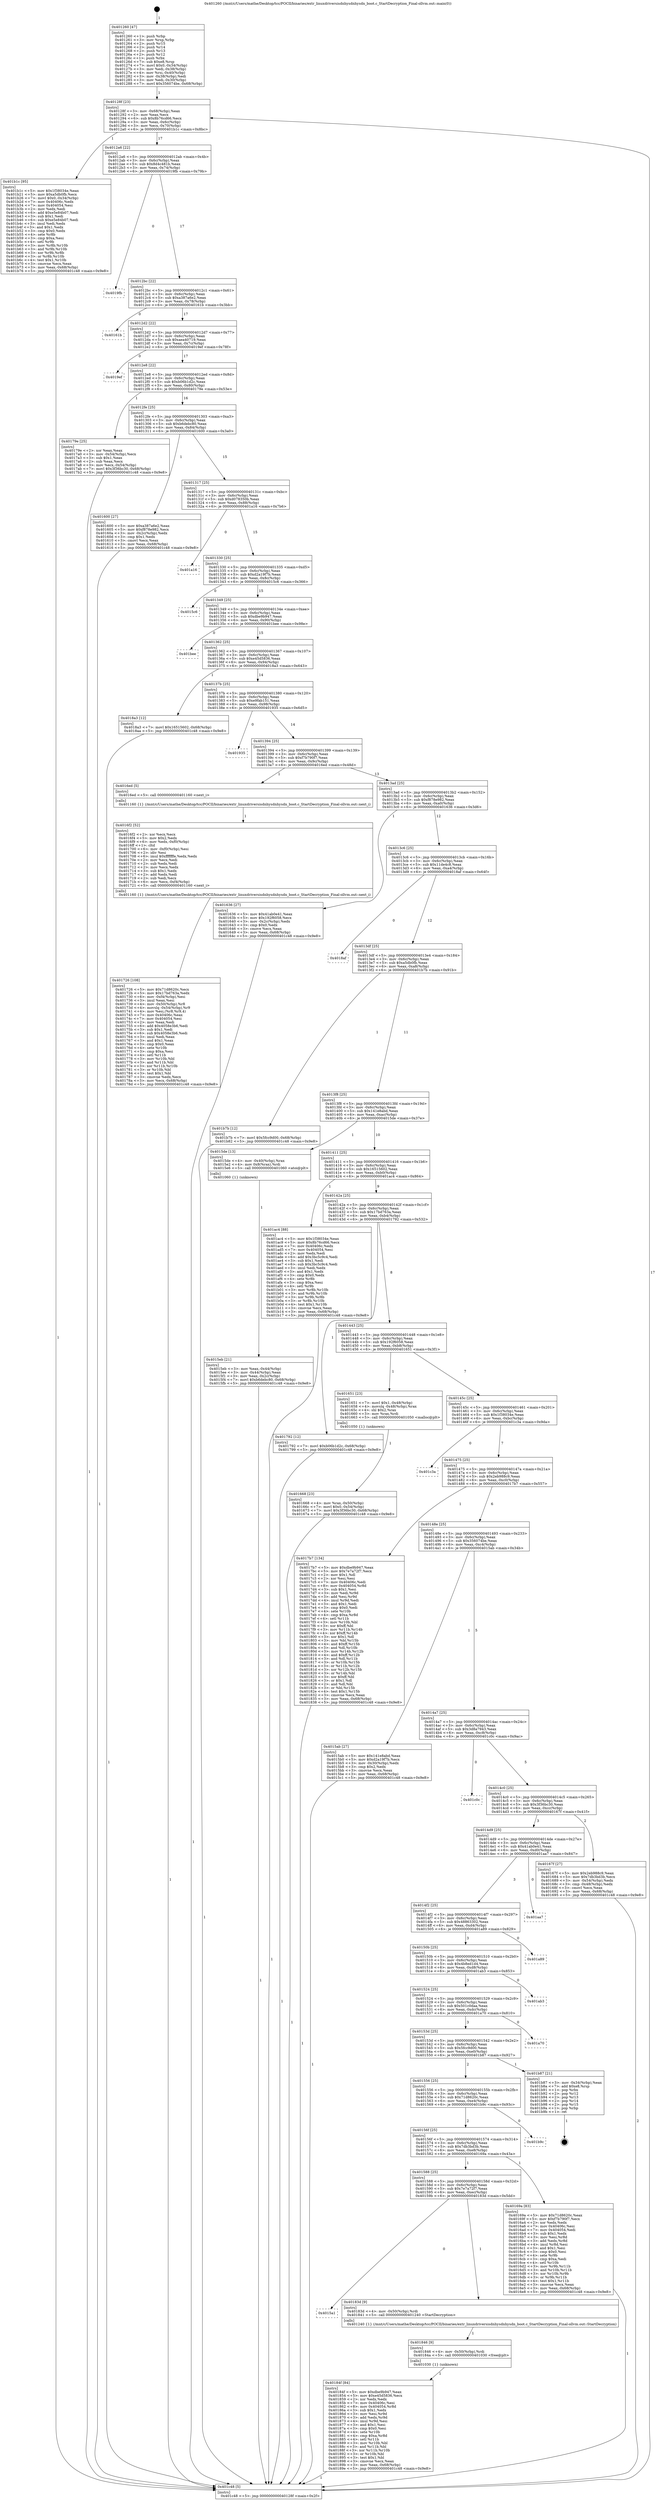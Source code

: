 digraph "0x401260" {
  label = "0x401260 (/mnt/c/Users/mathe/Desktop/tcc/POCII/binaries/extr_linuxdriversisdnhysdnhysdn_boot.c_StartDecryption_Final-ollvm.out::main(0))"
  labelloc = "t"
  node[shape=record]

  Entry [label="",width=0.3,height=0.3,shape=circle,fillcolor=black,style=filled]
  "0x40128f" [label="{
     0x40128f [23]\l
     | [instrs]\l
     &nbsp;&nbsp;0x40128f \<+3\>: mov -0x68(%rbp),%eax\l
     &nbsp;&nbsp;0x401292 \<+2\>: mov %eax,%ecx\l
     &nbsp;&nbsp;0x401294 \<+6\>: sub $0x8b76cd66,%ecx\l
     &nbsp;&nbsp;0x40129a \<+3\>: mov %eax,-0x6c(%rbp)\l
     &nbsp;&nbsp;0x40129d \<+3\>: mov %ecx,-0x70(%rbp)\l
     &nbsp;&nbsp;0x4012a0 \<+6\>: je 0000000000401b1c \<main+0x8bc\>\l
  }"]
  "0x401b1c" [label="{
     0x401b1c [95]\l
     | [instrs]\l
     &nbsp;&nbsp;0x401b1c \<+5\>: mov $0x1f38034e,%eax\l
     &nbsp;&nbsp;0x401b21 \<+5\>: mov $0xa5db0fb,%ecx\l
     &nbsp;&nbsp;0x401b26 \<+7\>: movl $0x0,-0x34(%rbp)\l
     &nbsp;&nbsp;0x401b2d \<+7\>: mov 0x40406c,%edx\l
     &nbsp;&nbsp;0x401b34 \<+7\>: mov 0x404054,%esi\l
     &nbsp;&nbsp;0x401b3b \<+2\>: mov %edx,%edi\l
     &nbsp;&nbsp;0x401b3d \<+6\>: add $0xe5e84b07,%edi\l
     &nbsp;&nbsp;0x401b43 \<+3\>: sub $0x1,%edi\l
     &nbsp;&nbsp;0x401b46 \<+6\>: sub $0xe5e84b07,%edi\l
     &nbsp;&nbsp;0x401b4c \<+3\>: imul %edi,%edx\l
     &nbsp;&nbsp;0x401b4f \<+3\>: and $0x1,%edx\l
     &nbsp;&nbsp;0x401b52 \<+3\>: cmp $0x0,%edx\l
     &nbsp;&nbsp;0x401b55 \<+4\>: sete %r8b\l
     &nbsp;&nbsp;0x401b59 \<+3\>: cmp $0xa,%esi\l
     &nbsp;&nbsp;0x401b5c \<+4\>: setl %r9b\l
     &nbsp;&nbsp;0x401b60 \<+3\>: mov %r8b,%r10b\l
     &nbsp;&nbsp;0x401b63 \<+3\>: and %r9b,%r10b\l
     &nbsp;&nbsp;0x401b66 \<+3\>: xor %r9b,%r8b\l
     &nbsp;&nbsp;0x401b69 \<+3\>: or %r8b,%r10b\l
     &nbsp;&nbsp;0x401b6c \<+4\>: test $0x1,%r10b\l
     &nbsp;&nbsp;0x401b70 \<+3\>: cmovne %ecx,%eax\l
     &nbsp;&nbsp;0x401b73 \<+3\>: mov %eax,-0x68(%rbp)\l
     &nbsp;&nbsp;0x401b76 \<+5\>: jmp 0000000000401c48 \<main+0x9e8\>\l
  }"]
  "0x4012a6" [label="{
     0x4012a6 [22]\l
     | [instrs]\l
     &nbsp;&nbsp;0x4012a6 \<+5\>: jmp 00000000004012ab \<main+0x4b\>\l
     &nbsp;&nbsp;0x4012ab \<+3\>: mov -0x6c(%rbp),%eax\l
     &nbsp;&nbsp;0x4012ae \<+5\>: sub $0x8d4c481b,%eax\l
     &nbsp;&nbsp;0x4012b3 \<+3\>: mov %eax,-0x74(%rbp)\l
     &nbsp;&nbsp;0x4012b6 \<+6\>: je 00000000004019fb \<main+0x79b\>\l
  }"]
  Exit [label="",width=0.3,height=0.3,shape=circle,fillcolor=black,style=filled,peripheries=2]
  "0x4019fb" [label="{
     0x4019fb\l
  }", style=dashed]
  "0x4012bc" [label="{
     0x4012bc [22]\l
     | [instrs]\l
     &nbsp;&nbsp;0x4012bc \<+5\>: jmp 00000000004012c1 \<main+0x61\>\l
     &nbsp;&nbsp;0x4012c1 \<+3\>: mov -0x6c(%rbp),%eax\l
     &nbsp;&nbsp;0x4012c4 \<+5\>: sub $0xa387a6e2,%eax\l
     &nbsp;&nbsp;0x4012c9 \<+3\>: mov %eax,-0x78(%rbp)\l
     &nbsp;&nbsp;0x4012cc \<+6\>: je 000000000040161b \<main+0x3bb\>\l
  }"]
  "0x40184f" [label="{
     0x40184f [84]\l
     | [instrs]\l
     &nbsp;&nbsp;0x40184f \<+5\>: mov $0xdbe9b947,%eax\l
     &nbsp;&nbsp;0x401854 \<+5\>: mov $0xe45d5836,%ecx\l
     &nbsp;&nbsp;0x401859 \<+2\>: xor %edx,%edx\l
     &nbsp;&nbsp;0x40185b \<+7\>: mov 0x40406c,%esi\l
     &nbsp;&nbsp;0x401862 \<+8\>: mov 0x404054,%r8d\l
     &nbsp;&nbsp;0x40186a \<+3\>: sub $0x1,%edx\l
     &nbsp;&nbsp;0x40186d \<+3\>: mov %esi,%r9d\l
     &nbsp;&nbsp;0x401870 \<+3\>: add %edx,%r9d\l
     &nbsp;&nbsp;0x401873 \<+4\>: imul %r9d,%esi\l
     &nbsp;&nbsp;0x401877 \<+3\>: and $0x1,%esi\l
     &nbsp;&nbsp;0x40187a \<+3\>: cmp $0x0,%esi\l
     &nbsp;&nbsp;0x40187d \<+4\>: sete %r10b\l
     &nbsp;&nbsp;0x401881 \<+4\>: cmp $0xa,%r8d\l
     &nbsp;&nbsp;0x401885 \<+4\>: setl %r11b\l
     &nbsp;&nbsp;0x401889 \<+3\>: mov %r10b,%bl\l
     &nbsp;&nbsp;0x40188c \<+3\>: and %r11b,%bl\l
     &nbsp;&nbsp;0x40188f \<+3\>: xor %r11b,%r10b\l
     &nbsp;&nbsp;0x401892 \<+3\>: or %r10b,%bl\l
     &nbsp;&nbsp;0x401895 \<+3\>: test $0x1,%bl\l
     &nbsp;&nbsp;0x401898 \<+3\>: cmovne %ecx,%eax\l
     &nbsp;&nbsp;0x40189b \<+3\>: mov %eax,-0x68(%rbp)\l
     &nbsp;&nbsp;0x40189e \<+5\>: jmp 0000000000401c48 \<main+0x9e8\>\l
  }"]
  "0x40161b" [label="{
     0x40161b\l
  }", style=dashed]
  "0x4012d2" [label="{
     0x4012d2 [22]\l
     | [instrs]\l
     &nbsp;&nbsp;0x4012d2 \<+5\>: jmp 00000000004012d7 \<main+0x77\>\l
     &nbsp;&nbsp;0x4012d7 \<+3\>: mov -0x6c(%rbp),%eax\l
     &nbsp;&nbsp;0x4012da \<+5\>: sub $0xaea40719,%eax\l
     &nbsp;&nbsp;0x4012df \<+3\>: mov %eax,-0x7c(%rbp)\l
     &nbsp;&nbsp;0x4012e2 \<+6\>: je 00000000004019ef \<main+0x78f\>\l
  }"]
  "0x401846" [label="{
     0x401846 [9]\l
     | [instrs]\l
     &nbsp;&nbsp;0x401846 \<+4\>: mov -0x50(%rbp),%rdi\l
     &nbsp;&nbsp;0x40184a \<+5\>: call 0000000000401030 \<free@plt\>\l
     | [calls]\l
     &nbsp;&nbsp;0x401030 \{1\} (unknown)\l
  }"]
  "0x4019ef" [label="{
     0x4019ef\l
  }", style=dashed]
  "0x4012e8" [label="{
     0x4012e8 [22]\l
     | [instrs]\l
     &nbsp;&nbsp;0x4012e8 \<+5\>: jmp 00000000004012ed \<main+0x8d\>\l
     &nbsp;&nbsp;0x4012ed \<+3\>: mov -0x6c(%rbp),%eax\l
     &nbsp;&nbsp;0x4012f0 \<+5\>: sub $0xb06b1d2c,%eax\l
     &nbsp;&nbsp;0x4012f5 \<+3\>: mov %eax,-0x80(%rbp)\l
     &nbsp;&nbsp;0x4012f8 \<+6\>: je 000000000040179e \<main+0x53e\>\l
  }"]
  "0x4015a1" [label="{
     0x4015a1\l
  }", style=dashed]
  "0x40179e" [label="{
     0x40179e [25]\l
     | [instrs]\l
     &nbsp;&nbsp;0x40179e \<+2\>: xor %eax,%eax\l
     &nbsp;&nbsp;0x4017a0 \<+3\>: mov -0x54(%rbp),%ecx\l
     &nbsp;&nbsp;0x4017a3 \<+3\>: sub $0x1,%eax\l
     &nbsp;&nbsp;0x4017a6 \<+2\>: sub %eax,%ecx\l
     &nbsp;&nbsp;0x4017a8 \<+3\>: mov %ecx,-0x54(%rbp)\l
     &nbsp;&nbsp;0x4017ab \<+7\>: movl $0x3f36bc30,-0x68(%rbp)\l
     &nbsp;&nbsp;0x4017b2 \<+5\>: jmp 0000000000401c48 \<main+0x9e8\>\l
  }"]
  "0x4012fe" [label="{
     0x4012fe [25]\l
     | [instrs]\l
     &nbsp;&nbsp;0x4012fe \<+5\>: jmp 0000000000401303 \<main+0xa3\>\l
     &nbsp;&nbsp;0x401303 \<+3\>: mov -0x6c(%rbp),%eax\l
     &nbsp;&nbsp;0x401306 \<+5\>: sub $0xb6debc80,%eax\l
     &nbsp;&nbsp;0x40130b \<+6\>: mov %eax,-0x84(%rbp)\l
     &nbsp;&nbsp;0x401311 \<+6\>: je 0000000000401600 \<main+0x3a0\>\l
  }"]
  "0x40183d" [label="{
     0x40183d [9]\l
     | [instrs]\l
     &nbsp;&nbsp;0x40183d \<+4\>: mov -0x50(%rbp),%rdi\l
     &nbsp;&nbsp;0x401841 \<+5\>: call 0000000000401240 \<StartDecryption\>\l
     | [calls]\l
     &nbsp;&nbsp;0x401240 \{1\} (/mnt/c/Users/mathe/Desktop/tcc/POCII/binaries/extr_linuxdriversisdnhysdnhysdn_boot.c_StartDecryption_Final-ollvm.out::StartDecryption)\l
  }"]
  "0x401600" [label="{
     0x401600 [27]\l
     | [instrs]\l
     &nbsp;&nbsp;0x401600 \<+5\>: mov $0xa387a6e2,%eax\l
     &nbsp;&nbsp;0x401605 \<+5\>: mov $0xf878e982,%ecx\l
     &nbsp;&nbsp;0x40160a \<+3\>: mov -0x2c(%rbp),%edx\l
     &nbsp;&nbsp;0x40160d \<+3\>: cmp $0x1,%edx\l
     &nbsp;&nbsp;0x401610 \<+3\>: cmovl %ecx,%eax\l
     &nbsp;&nbsp;0x401613 \<+3\>: mov %eax,-0x68(%rbp)\l
     &nbsp;&nbsp;0x401616 \<+5\>: jmp 0000000000401c48 \<main+0x9e8\>\l
  }"]
  "0x401317" [label="{
     0x401317 [25]\l
     | [instrs]\l
     &nbsp;&nbsp;0x401317 \<+5\>: jmp 000000000040131c \<main+0xbc\>\l
     &nbsp;&nbsp;0x40131c \<+3\>: mov -0x6c(%rbp),%eax\l
     &nbsp;&nbsp;0x40131f \<+5\>: sub $0xd078350b,%eax\l
     &nbsp;&nbsp;0x401324 \<+6\>: mov %eax,-0x88(%rbp)\l
     &nbsp;&nbsp;0x40132a \<+6\>: je 0000000000401a16 \<main+0x7b6\>\l
  }"]
  "0x401726" [label="{
     0x401726 [108]\l
     | [instrs]\l
     &nbsp;&nbsp;0x401726 \<+5\>: mov $0x71d8620c,%ecx\l
     &nbsp;&nbsp;0x40172b \<+5\>: mov $0x17bd763a,%edx\l
     &nbsp;&nbsp;0x401730 \<+6\>: mov -0xf4(%rbp),%esi\l
     &nbsp;&nbsp;0x401736 \<+3\>: imul %eax,%esi\l
     &nbsp;&nbsp;0x401739 \<+4\>: mov -0x50(%rbp),%r8\l
     &nbsp;&nbsp;0x40173d \<+4\>: movslq -0x54(%rbp),%r9\l
     &nbsp;&nbsp;0x401741 \<+4\>: mov %esi,(%r8,%r9,4)\l
     &nbsp;&nbsp;0x401745 \<+7\>: mov 0x40406c,%eax\l
     &nbsp;&nbsp;0x40174c \<+7\>: mov 0x404054,%esi\l
     &nbsp;&nbsp;0x401753 \<+2\>: mov %eax,%edi\l
     &nbsp;&nbsp;0x401755 \<+6\>: add $0x4058e3b6,%edi\l
     &nbsp;&nbsp;0x40175b \<+3\>: sub $0x1,%edi\l
     &nbsp;&nbsp;0x40175e \<+6\>: sub $0x4058e3b6,%edi\l
     &nbsp;&nbsp;0x401764 \<+3\>: imul %edi,%eax\l
     &nbsp;&nbsp;0x401767 \<+3\>: and $0x1,%eax\l
     &nbsp;&nbsp;0x40176a \<+3\>: cmp $0x0,%eax\l
     &nbsp;&nbsp;0x40176d \<+4\>: sete %r10b\l
     &nbsp;&nbsp;0x401771 \<+3\>: cmp $0xa,%esi\l
     &nbsp;&nbsp;0x401774 \<+4\>: setl %r11b\l
     &nbsp;&nbsp;0x401778 \<+3\>: mov %r10b,%bl\l
     &nbsp;&nbsp;0x40177b \<+3\>: and %r11b,%bl\l
     &nbsp;&nbsp;0x40177e \<+3\>: xor %r11b,%r10b\l
     &nbsp;&nbsp;0x401781 \<+3\>: or %r10b,%bl\l
     &nbsp;&nbsp;0x401784 \<+3\>: test $0x1,%bl\l
     &nbsp;&nbsp;0x401787 \<+3\>: cmovne %edx,%ecx\l
     &nbsp;&nbsp;0x40178a \<+3\>: mov %ecx,-0x68(%rbp)\l
     &nbsp;&nbsp;0x40178d \<+5\>: jmp 0000000000401c48 \<main+0x9e8\>\l
  }"]
  "0x401a16" [label="{
     0x401a16\l
  }", style=dashed]
  "0x401330" [label="{
     0x401330 [25]\l
     | [instrs]\l
     &nbsp;&nbsp;0x401330 \<+5\>: jmp 0000000000401335 \<main+0xd5\>\l
     &nbsp;&nbsp;0x401335 \<+3\>: mov -0x6c(%rbp),%eax\l
     &nbsp;&nbsp;0x401338 \<+5\>: sub $0xd2a19f7b,%eax\l
     &nbsp;&nbsp;0x40133d \<+6\>: mov %eax,-0x8c(%rbp)\l
     &nbsp;&nbsp;0x401343 \<+6\>: je 00000000004015c6 \<main+0x366\>\l
  }"]
  "0x4016f2" [label="{
     0x4016f2 [52]\l
     | [instrs]\l
     &nbsp;&nbsp;0x4016f2 \<+2\>: xor %ecx,%ecx\l
     &nbsp;&nbsp;0x4016f4 \<+5\>: mov $0x2,%edx\l
     &nbsp;&nbsp;0x4016f9 \<+6\>: mov %edx,-0xf0(%rbp)\l
     &nbsp;&nbsp;0x4016ff \<+1\>: cltd\l
     &nbsp;&nbsp;0x401700 \<+6\>: mov -0xf0(%rbp),%esi\l
     &nbsp;&nbsp;0x401706 \<+2\>: idiv %esi\l
     &nbsp;&nbsp;0x401708 \<+6\>: imul $0xfffffffe,%edx,%edx\l
     &nbsp;&nbsp;0x40170e \<+2\>: mov %ecx,%edi\l
     &nbsp;&nbsp;0x401710 \<+2\>: sub %edx,%edi\l
     &nbsp;&nbsp;0x401712 \<+2\>: mov %ecx,%edx\l
     &nbsp;&nbsp;0x401714 \<+3\>: sub $0x1,%edx\l
     &nbsp;&nbsp;0x401717 \<+2\>: add %edx,%edi\l
     &nbsp;&nbsp;0x401719 \<+2\>: sub %edi,%ecx\l
     &nbsp;&nbsp;0x40171b \<+6\>: mov %ecx,-0xf4(%rbp)\l
     &nbsp;&nbsp;0x401721 \<+5\>: call 0000000000401160 \<next_i\>\l
     | [calls]\l
     &nbsp;&nbsp;0x401160 \{1\} (/mnt/c/Users/mathe/Desktop/tcc/POCII/binaries/extr_linuxdriversisdnhysdnhysdn_boot.c_StartDecryption_Final-ollvm.out::next_i)\l
  }"]
  "0x4015c6" [label="{
     0x4015c6\l
  }", style=dashed]
  "0x401349" [label="{
     0x401349 [25]\l
     | [instrs]\l
     &nbsp;&nbsp;0x401349 \<+5\>: jmp 000000000040134e \<main+0xee\>\l
     &nbsp;&nbsp;0x40134e \<+3\>: mov -0x6c(%rbp),%eax\l
     &nbsp;&nbsp;0x401351 \<+5\>: sub $0xdbe9b947,%eax\l
     &nbsp;&nbsp;0x401356 \<+6\>: mov %eax,-0x90(%rbp)\l
     &nbsp;&nbsp;0x40135c \<+6\>: je 0000000000401bee \<main+0x98e\>\l
  }"]
  "0x401588" [label="{
     0x401588 [25]\l
     | [instrs]\l
     &nbsp;&nbsp;0x401588 \<+5\>: jmp 000000000040158d \<main+0x32d\>\l
     &nbsp;&nbsp;0x40158d \<+3\>: mov -0x6c(%rbp),%eax\l
     &nbsp;&nbsp;0x401590 \<+5\>: sub $0x7e7a72f7,%eax\l
     &nbsp;&nbsp;0x401595 \<+6\>: mov %eax,-0xec(%rbp)\l
     &nbsp;&nbsp;0x40159b \<+6\>: je 000000000040183d \<main+0x5dd\>\l
  }"]
  "0x401bee" [label="{
     0x401bee\l
  }", style=dashed]
  "0x401362" [label="{
     0x401362 [25]\l
     | [instrs]\l
     &nbsp;&nbsp;0x401362 \<+5\>: jmp 0000000000401367 \<main+0x107\>\l
     &nbsp;&nbsp;0x401367 \<+3\>: mov -0x6c(%rbp),%eax\l
     &nbsp;&nbsp;0x40136a \<+5\>: sub $0xe45d5836,%eax\l
     &nbsp;&nbsp;0x40136f \<+6\>: mov %eax,-0x94(%rbp)\l
     &nbsp;&nbsp;0x401375 \<+6\>: je 00000000004018a3 \<main+0x643\>\l
  }"]
  "0x40169a" [label="{
     0x40169a [83]\l
     | [instrs]\l
     &nbsp;&nbsp;0x40169a \<+5\>: mov $0x71d8620c,%eax\l
     &nbsp;&nbsp;0x40169f \<+5\>: mov $0xf7b790f7,%ecx\l
     &nbsp;&nbsp;0x4016a4 \<+2\>: xor %edx,%edx\l
     &nbsp;&nbsp;0x4016a6 \<+7\>: mov 0x40406c,%esi\l
     &nbsp;&nbsp;0x4016ad \<+7\>: mov 0x404054,%edi\l
     &nbsp;&nbsp;0x4016b4 \<+3\>: sub $0x1,%edx\l
     &nbsp;&nbsp;0x4016b7 \<+3\>: mov %esi,%r8d\l
     &nbsp;&nbsp;0x4016ba \<+3\>: add %edx,%r8d\l
     &nbsp;&nbsp;0x4016bd \<+4\>: imul %r8d,%esi\l
     &nbsp;&nbsp;0x4016c1 \<+3\>: and $0x1,%esi\l
     &nbsp;&nbsp;0x4016c4 \<+3\>: cmp $0x0,%esi\l
     &nbsp;&nbsp;0x4016c7 \<+4\>: sete %r9b\l
     &nbsp;&nbsp;0x4016cb \<+3\>: cmp $0xa,%edi\l
     &nbsp;&nbsp;0x4016ce \<+4\>: setl %r10b\l
     &nbsp;&nbsp;0x4016d2 \<+3\>: mov %r9b,%r11b\l
     &nbsp;&nbsp;0x4016d5 \<+3\>: and %r10b,%r11b\l
     &nbsp;&nbsp;0x4016d8 \<+3\>: xor %r10b,%r9b\l
     &nbsp;&nbsp;0x4016db \<+3\>: or %r9b,%r11b\l
     &nbsp;&nbsp;0x4016de \<+4\>: test $0x1,%r11b\l
     &nbsp;&nbsp;0x4016e2 \<+3\>: cmovne %ecx,%eax\l
     &nbsp;&nbsp;0x4016e5 \<+3\>: mov %eax,-0x68(%rbp)\l
     &nbsp;&nbsp;0x4016e8 \<+5\>: jmp 0000000000401c48 \<main+0x9e8\>\l
  }"]
  "0x4018a3" [label="{
     0x4018a3 [12]\l
     | [instrs]\l
     &nbsp;&nbsp;0x4018a3 \<+7\>: movl $0x16515602,-0x68(%rbp)\l
     &nbsp;&nbsp;0x4018aa \<+5\>: jmp 0000000000401c48 \<main+0x9e8\>\l
  }"]
  "0x40137b" [label="{
     0x40137b [25]\l
     | [instrs]\l
     &nbsp;&nbsp;0x40137b \<+5\>: jmp 0000000000401380 \<main+0x120\>\l
     &nbsp;&nbsp;0x401380 \<+3\>: mov -0x6c(%rbp),%eax\l
     &nbsp;&nbsp;0x401383 \<+5\>: sub $0xe9fab151,%eax\l
     &nbsp;&nbsp;0x401388 \<+6\>: mov %eax,-0x98(%rbp)\l
     &nbsp;&nbsp;0x40138e \<+6\>: je 0000000000401935 \<main+0x6d5\>\l
  }"]
  "0x40156f" [label="{
     0x40156f [25]\l
     | [instrs]\l
     &nbsp;&nbsp;0x40156f \<+5\>: jmp 0000000000401574 \<main+0x314\>\l
     &nbsp;&nbsp;0x401574 \<+3\>: mov -0x6c(%rbp),%eax\l
     &nbsp;&nbsp;0x401577 \<+5\>: sub $0x7db3bd3b,%eax\l
     &nbsp;&nbsp;0x40157c \<+6\>: mov %eax,-0xe8(%rbp)\l
     &nbsp;&nbsp;0x401582 \<+6\>: je 000000000040169a \<main+0x43a\>\l
  }"]
  "0x401935" [label="{
     0x401935\l
  }", style=dashed]
  "0x401394" [label="{
     0x401394 [25]\l
     | [instrs]\l
     &nbsp;&nbsp;0x401394 \<+5\>: jmp 0000000000401399 \<main+0x139\>\l
     &nbsp;&nbsp;0x401399 \<+3\>: mov -0x6c(%rbp),%eax\l
     &nbsp;&nbsp;0x40139c \<+5\>: sub $0xf7b790f7,%eax\l
     &nbsp;&nbsp;0x4013a1 \<+6\>: mov %eax,-0x9c(%rbp)\l
     &nbsp;&nbsp;0x4013a7 \<+6\>: je 00000000004016ed \<main+0x48d\>\l
  }"]
  "0x401b9c" [label="{
     0x401b9c\l
  }", style=dashed]
  "0x4016ed" [label="{
     0x4016ed [5]\l
     | [instrs]\l
     &nbsp;&nbsp;0x4016ed \<+5\>: call 0000000000401160 \<next_i\>\l
     | [calls]\l
     &nbsp;&nbsp;0x401160 \{1\} (/mnt/c/Users/mathe/Desktop/tcc/POCII/binaries/extr_linuxdriversisdnhysdnhysdn_boot.c_StartDecryption_Final-ollvm.out::next_i)\l
  }"]
  "0x4013ad" [label="{
     0x4013ad [25]\l
     | [instrs]\l
     &nbsp;&nbsp;0x4013ad \<+5\>: jmp 00000000004013b2 \<main+0x152\>\l
     &nbsp;&nbsp;0x4013b2 \<+3\>: mov -0x6c(%rbp),%eax\l
     &nbsp;&nbsp;0x4013b5 \<+5\>: sub $0xf878e982,%eax\l
     &nbsp;&nbsp;0x4013ba \<+6\>: mov %eax,-0xa0(%rbp)\l
     &nbsp;&nbsp;0x4013c0 \<+6\>: je 0000000000401636 \<main+0x3d6\>\l
  }"]
  "0x401556" [label="{
     0x401556 [25]\l
     | [instrs]\l
     &nbsp;&nbsp;0x401556 \<+5\>: jmp 000000000040155b \<main+0x2fb\>\l
     &nbsp;&nbsp;0x40155b \<+3\>: mov -0x6c(%rbp),%eax\l
     &nbsp;&nbsp;0x40155e \<+5\>: sub $0x71d8620c,%eax\l
     &nbsp;&nbsp;0x401563 \<+6\>: mov %eax,-0xe4(%rbp)\l
     &nbsp;&nbsp;0x401569 \<+6\>: je 0000000000401b9c \<main+0x93c\>\l
  }"]
  "0x401636" [label="{
     0x401636 [27]\l
     | [instrs]\l
     &nbsp;&nbsp;0x401636 \<+5\>: mov $0x41ab0e41,%eax\l
     &nbsp;&nbsp;0x40163b \<+5\>: mov $0x192f6058,%ecx\l
     &nbsp;&nbsp;0x401640 \<+3\>: mov -0x2c(%rbp),%edx\l
     &nbsp;&nbsp;0x401643 \<+3\>: cmp $0x0,%edx\l
     &nbsp;&nbsp;0x401646 \<+3\>: cmove %ecx,%eax\l
     &nbsp;&nbsp;0x401649 \<+3\>: mov %eax,-0x68(%rbp)\l
     &nbsp;&nbsp;0x40164c \<+5\>: jmp 0000000000401c48 \<main+0x9e8\>\l
  }"]
  "0x4013c6" [label="{
     0x4013c6 [25]\l
     | [instrs]\l
     &nbsp;&nbsp;0x4013c6 \<+5\>: jmp 00000000004013cb \<main+0x16b\>\l
     &nbsp;&nbsp;0x4013cb \<+3\>: mov -0x6c(%rbp),%eax\l
     &nbsp;&nbsp;0x4013ce \<+5\>: sub $0x11de4c8,%eax\l
     &nbsp;&nbsp;0x4013d3 \<+6\>: mov %eax,-0xa4(%rbp)\l
     &nbsp;&nbsp;0x4013d9 \<+6\>: je 00000000004018af \<main+0x64f\>\l
  }"]
  "0x401b87" [label="{
     0x401b87 [21]\l
     | [instrs]\l
     &nbsp;&nbsp;0x401b87 \<+3\>: mov -0x34(%rbp),%eax\l
     &nbsp;&nbsp;0x401b8a \<+7\>: add $0xe8,%rsp\l
     &nbsp;&nbsp;0x401b91 \<+1\>: pop %rbx\l
     &nbsp;&nbsp;0x401b92 \<+2\>: pop %r12\l
     &nbsp;&nbsp;0x401b94 \<+2\>: pop %r13\l
     &nbsp;&nbsp;0x401b96 \<+2\>: pop %r14\l
     &nbsp;&nbsp;0x401b98 \<+2\>: pop %r15\l
     &nbsp;&nbsp;0x401b9a \<+1\>: pop %rbp\l
     &nbsp;&nbsp;0x401b9b \<+1\>: ret\l
  }"]
  "0x4018af" [label="{
     0x4018af\l
  }", style=dashed]
  "0x4013df" [label="{
     0x4013df [25]\l
     | [instrs]\l
     &nbsp;&nbsp;0x4013df \<+5\>: jmp 00000000004013e4 \<main+0x184\>\l
     &nbsp;&nbsp;0x4013e4 \<+3\>: mov -0x6c(%rbp),%eax\l
     &nbsp;&nbsp;0x4013e7 \<+5\>: sub $0xa5db0fb,%eax\l
     &nbsp;&nbsp;0x4013ec \<+6\>: mov %eax,-0xa8(%rbp)\l
     &nbsp;&nbsp;0x4013f2 \<+6\>: je 0000000000401b7b \<main+0x91b\>\l
  }"]
  "0x40153d" [label="{
     0x40153d [25]\l
     | [instrs]\l
     &nbsp;&nbsp;0x40153d \<+5\>: jmp 0000000000401542 \<main+0x2e2\>\l
     &nbsp;&nbsp;0x401542 \<+3\>: mov -0x6c(%rbp),%eax\l
     &nbsp;&nbsp;0x401545 \<+5\>: sub $0x5fcc9d00,%eax\l
     &nbsp;&nbsp;0x40154a \<+6\>: mov %eax,-0xe0(%rbp)\l
     &nbsp;&nbsp;0x401550 \<+6\>: je 0000000000401b87 \<main+0x927\>\l
  }"]
  "0x401b7b" [label="{
     0x401b7b [12]\l
     | [instrs]\l
     &nbsp;&nbsp;0x401b7b \<+7\>: movl $0x5fcc9d00,-0x68(%rbp)\l
     &nbsp;&nbsp;0x401b82 \<+5\>: jmp 0000000000401c48 \<main+0x9e8\>\l
  }"]
  "0x4013f8" [label="{
     0x4013f8 [25]\l
     | [instrs]\l
     &nbsp;&nbsp;0x4013f8 \<+5\>: jmp 00000000004013fd \<main+0x19d\>\l
     &nbsp;&nbsp;0x4013fd \<+3\>: mov -0x6c(%rbp),%eax\l
     &nbsp;&nbsp;0x401400 \<+5\>: sub $0x141e8abd,%eax\l
     &nbsp;&nbsp;0x401405 \<+6\>: mov %eax,-0xac(%rbp)\l
     &nbsp;&nbsp;0x40140b \<+6\>: je 00000000004015de \<main+0x37e\>\l
  }"]
  "0x401a70" [label="{
     0x401a70\l
  }", style=dashed]
  "0x4015de" [label="{
     0x4015de [13]\l
     | [instrs]\l
     &nbsp;&nbsp;0x4015de \<+4\>: mov -0x40(%rbp),%rax\l
     &nbsp;&nbsp;0x4015e2 \<+4\>: mov 0x8(%rax),%rdi\l
     &nbsp;&nbsp;0x4015e6 \<+5\>: call 0000000000401060 \<atoi@plt\>\l
     | [calls]\l
     &nbsp;&nbsp;0x401060 \{1\} (unknown)\l
  }"]
  "0x401411" [label="{
     0x401411 [25]\l
     | [instrs]\l
     &nbsp;&nbsp;0x401411 \<+5\>: jmp 0000000000401416 \<main+0x1b6\>\l
     &nbsp;&nbsp;0x401416 \<+3\>: mov -0x6c(%rbp),%eax\l
     &nbsp;&nbsp;0x401419 \<+5\>: sub $0x16515602,%eax\l
     &nbsp;&nbsp;0x40141e \<+6\>: mov %eax,-0xb0(%rbp)\l
     &nbsp;&nbsp;0x401424 \<+6\>: je 0000000000401ac4 \<main+0x864\>\l
  }"]
  "0x401524" [label="{
     0x401524 [25]\l
     | [instrs]\l
     &nbsp;&nbsp;0x401524 \<+5\>: jmp 0000000000401529 \<main+0x2c9\>\l
     &nbsp;&nbsp;0x401529 \<+3\>: mov -0x6c(%rbp),%eax\l
     &nbsp;&nbsp;0x40152c \<+5\>: sub $0x501c0daa,%eax\l
     &nbsp;&nbsp;0x401531 \<+6\>: mov %eax,-0xdc(%rbp)\l
     &nbsp;&nbsp;0x401537 \<+6\>: je 0000000000401a70 \<main+0x810\>\l
  }"]
  "0x401ac4" [label="{
     0x401ac4 [88]\l
     | [instrs]\l
     &nbsp;&nbsp;0x401ac4 \<+5\>: mov $0x1f38034e,%eax\l
     &nbsp;&nbsp;0x401ac9 \<+5\>: mov $0x8b76cd66,%ecx\l
     &nbsp;&nbsp;0x401ace \<+7\>: mov 0x40406c,%edx\l
     &nbsp;&nbsp;0x401ad5 \<+7\>: mov 0x404054,%esi\l
     &nbsp;&nbsp;0x401adc \<+2\>: mov %edx,%edi\l
     &nbsp;&nbsp;0x401ade \<+6\>: add $0x3bc5c9c4,%edi\l
     &nbsp;&nbsp;0x401ae4 \<+3\>: sub $0x1,%edi\l
     &nbsp;&nbsp;0x401ae7 \<+6\>: sub $0x3bc5c9c4,%edi\l
     &nbsp;&nbsp;0x401aed \<+3\>: imul %edi,%edx\l
     &nbsp;&nbsp;0x401af0 \<+3\>: and $0x1,%edx\l
     &nbsp;&nbsp;0x401af3 \<+3\>: cmp $0x0,%edx\l
     &nbsp;&nbsp;0x401af6 \<+4\>: sete %r8b\l
     &nbsp;&nbsp;0x401afa \<+3\>: cmp $0xa,%esi\l
     &nbsp;&nbsp;0x401afd \<+4\>: setl %r9b\l
     &nbsp;&nbsp;0x401b01 \<+3\>: mov %r8b,%r10b\l
     &nbsp;&nbsp;0x401b04 \<+3\>: and %r9b,%r10b\l
     &nbsp;&nbsp;0x401b07 \<+3\>: xor %r9b,%r8b\l
     &nbsp;&nbsp;0x401b0a \<+3\>: or %r8b,%r10b\l
     &nbsp;&nbsp;0x401b0d \<+4\>: test $0x1,%r10b\l
     &nbsp;&nbsp;0x401b11 \<+3\>: cmovne %ecx,%eax\l
     &nbsp;&nbsp;0x401b14 \<+3\>: mov %eax,-0x68(%rbp)\l
     &nbsp;&nbsp;0x401b17 \<+5\>: jmp 0000000000401c48 \<main+0x9e8\>\l
  }"]
  "0x40142a" [label="{
     0x40142a [25]\l
     | [instrs]\l
     &nbsp;&nbsp;0x40142a \<+5\>: jmp 000000000040142f \<main+0x1cf\>\l
     &nbsp;&nbsp;0x40142f \<+3\>: mov -0x6c(%rbp),%eax\l
     &nbsp;&nbsp;0x401432 \<+5\>: sub $0x17bd763a,%eax\l
     &nbsp;&nbsp;0x401437 \<+6\>: mov %eax,-0xb4(%rbp)\l
     &nbsp;&nbsp;0x40143d \<+6\>: je 0000000000401792 \<main+0x532\>\l
  }"]
  "0x401ab3" [label="{
     0x401ab3\l
  }", style=dashed]
  "0x401792" [label="{
     0x401792 [12]\l
     | [instrs]\l
     &nbsp;&nbsp;0x401792 \<+7\>: movl $0xb06b1d2c,-0x68(%rbp)\l
     &nbsp;&nbsp;0x401799 \<+5\>: jmp 0000000000401c48 \<main+0x9e8\>\l
  }"]
  "0x401443" [label="{
     0x401443 [25]\l
     | [instrs]\l
     &nbsp;&nbsp;0x401443 \<+5\>: jmp 0000000000401448 \<main+0x1e8\>\l
     &nbsp;&nbsp;0x401448 \<+3\>: mov -0x6c(%rbp),%eax\l
     &nbsp;&nbsp;0x40144b \<+5\>: sub $0x192f6058,%eax\l
     &nbsp;&nbsp;0x401450 \<+6\>: mov %eax,-0xb8(%rbp)\l
     &nbsp;&nbsp;0x401456 \<+6\>: je 0000000000401651 \<main+0x3f1\>\l
  }"]
  "0x40150b" [label="{
     0x40150b [25]\l
     | [instrs]\l
     &nbsp;&nbsp;0x40150b \<+5\>: jmp 0000000000401510 \<main+0x2b0\>\l
     &nbsp;&nbsp;0x401510 \<+3\>: mov -0x6c(%rbp),%eax\l
     &nbsp;&nbsp;0x401513 \<+5\>: sub $0x4b8ed1d4,%eax\l
     &nbsp;&nbsp;0x401518 \<+6\>: mov %eax,-0xd8(%rbp)\l
     &nbsp;&nbsp;0x40151e \<+6\>: je 0000000000401ab3 \<main+0x853\>\l
  }"]
  "0x401651" [label="{
     0x401651 [23]\l
     | [instrs]\l
     &nbsp;&nbsp;0x401651 \<+7\>: movl $0x1,-0x48(%rbp)\l
     &nbsp;&nbsp;0x401658 \<+4\>: movslq -0x48(%rbp),%rax\l
     &nbsp;&nbsp;0x40165c \<+4\>: shl $0x2,%rax\l
     &nbsp;&nbsp;0x401660 \<+3\>: mov %rax,%rdi\l
     &nbsp;&nbsp;0x401663 \<+5\>: call 0000000000401050 \<malloc@plt\>\l
     | [calls]\l
     &nbsp;&nbsp;0x401050 \{1\} (unknown)\l
  }"]
  "0x40145c" [label="{
     0x40145c [25]\l
     | [instrs]\l
     &nbsp;&nbsp;0x40145c \<+5\>: jmp 0000000000401461 \<main+0x201\>\l
     &nbsp;&nbsp;0x401461 \<+3\>: mov -0x6c(%rbp),%eax\l
     &nbsp;&nbsp;0x401464 \<+5\>: sub $0x1f38034e,%eax\l
     &nbsp;&nbsp;0x401469 \<+6\>: mov %eax,-0xbc(%rbp)\l
     &nbsp;&nbsp;0x40146f \<+6\>: je 0000000000401c3a \<main+0x9da\>\l
  }"]
  "0x401a89" [label="{
     0x401a89\l
  }", style=dashed]
  "0x401c3a" [label="{
     0x401c3a\l
  }", style=dashed]
  "0x401475" [label="{
     0x401475 [25]\l
     | [instrs]\l
     &nbsp;&nbsp;0x401475 \<+5\>: jmp 000000000040147a \<main+0x21a\>\l
     &nbsp;&nbsp;0x40147a \<+3\>: mov -0x6c(%rbp),%eax\l
     &nbsp;&nbsp;0x40147d \<+5\>: sub $0x2eb988c9,%eax\l
     &nbsp;&nbsp;0x401482 \<+6\>: mov %eax,-0xc0(%rbp)\l
     &nbsp;&nbsp;0x401488 \<+6\>: je 00000000004017b7 \<main+0x557\>\l
  }"]
  "0x4014f2" [label="{
     0x4014f2 [25]\l
     | [instrs]\l
     &nbsp;&nbsp;0x4014f2 \<+5\>: jmp 00000000004014f7 \<main+0x297\>\l
     &nbsp;&nbsp;0x4014f7 \<+3\>: mov -0x6c(%rbp),%eax\l
     &nbsp;&nbsp;0x4014fa \<+5\>: sub $0x48863302,%eax\l
     &nbsp;&nbsp;0x4014ff \<+6\>: mov %eax,-0xd4(%rbp)\l
     &nbsp;&nbsp;0x401505 \<+6\>: je 0000000000401a89 \<main+0x829\>\l
  }"]
  "0x4017b7" [label="{
     0x4017b7 [134]\l
     | [instrs]\l
     &nbsp;&nbsp;0x4017b7 \<+5\>: mov $0xdbe9b947,%eax\l
     &nbsp;&nbsp;0x4017bc \<+5\>: mov $0x7e7a72f7,%ecx\l
     &nbsp;&nbsp;0x4017c1 \<+2\>: mov $0x1,%dl\l
     &nbsp;&nbsp;0x4017c3 \<+2\>: xor %esi,%esi\l
     &nbsp;&nbsp;0x4017c5 \<+7\>: mov 0x40406c,%edi\l
     &nbsp;&nbsp;0x4017cc \<+8\>: mov 0x404054,%r8d\l
     &nbsp;&nbsp;0x4017d4 \<+3\>: sub $0x1,%esi\l
     &nbsp;&nbsp;0x4017d7 \<+3\>: mov %edi,%r9d\l
     &nbsp;&nbsp;0x4017da \<+3\>: add %esi,%r9d\l
     &nbsp;&nbsp;0x4017dd \<+4\>: imul %r9d,%edi\l
     &nbsp;&nbsp;0x4017e1 \<+3\>: and $0x1,%edi\l
     &nbsp;&nbsp;0x4017e4 \<+3\>: cmp $0x0,%edi\l
     &nbsp;&nbsp;0x4017e7 \<+4\>: sete %r10b\l
     &nbsp;&nbsp;0x4017eb \<+4\>: cmp $0xa,%r8d\l
     &nbsp;&nbsp;0x4017ef \<+4\>: setl %r11b\l
     &nbsp;&nbsp;0x4017f3 \<+3\>: mov %r10b,%bl\l
     &nbsp;&nbsp;0x4017f6 \<+3\>: xor $0xff,%bl\l
     &nbsp;&nbsp;0x4017f9 \<+3\>: mov %r11b,%r14b\l
     &nbsp;&nbsp;0x4017fc \<+4\>: xor $0xff,%r14b\l
     &nbsp;&nbsp;0x401800 \<+3\>: xor $0x1,%dl\l
     &nbsp;&nbsp;0x401803 \<+3\>: mov %bl,%r15b\l
     &nbsp;&nbsp;0x401806 \<+4\>: and $0xff,%r15b\l
     &nbsp;&nbsp;0x40180a \<+3\>: and %dl,%r10b\l
     &nbsp;&nbsp;0x40180d \<+3\>: mov %r14b,%r12b\l
     &nbsp;&nbsp;0x401810 \<+4\>: and $0xff,%r12b\l
     &nbsp;&nbsp;0x401814 \<+3\>: and %dl,%r11b\l
     &nbsp;&nbsp;0x401817 \<+3\>: or %r10b,%r15b\l
     &nbsp;&nbsp;0x40181a \<+3\>: or %r11b,%r12b\l
     &nbsp;&nbsp;0x40181d \<+3\>: xor %r12b,%r15b\l
     &nbsp;&nbsp;0x401820 \<+3\>: or %r14b,%bl\l
     &nbsp;&nbsp;0x401823 \<+3\>: xor $0xff,%bl\l
     &nbsp;&nbsp;0x401826 \<+3\>: or $0x1,%dl\l
     &nbsp;&nbsp;0x401829 \<+2\>: and %dl,%bl\l
     &nbsp;&nbsp;0x40182b \<+3\>: or %bl,%r15b\l
     &nbsp;&nbsp;0x40182e \<+4\>: test $0x1,%r15b\l
     &nbsp;&nbsp;0x401832 \<+3\>: cmovne %ecx,%eax\l
     &nbsp;&nbsp;0x401835 \<+3\>: mov %eax,-0x68(%rbp)\l
     &nbsp;&nbsp;0x401838 \<+5\>: jmp 0000000000401c48 \<main+0x9e8\>\l
  }"]
  "0x40148e" [label="{
     0x40148e [25]\l
     | [instrs]\l
     &nbsp;&nbsp;0x40148e \<+5\>: jmp 0000000000401493 \<main+0x233\>\l
     &nbsp;&nbsp;0x401493 \<+3\>: mov -0x6c(%rbp),%eax\l
     &nbsp;&nbsp;0x401496 \<+5\>: sub $0x356074be,%eax\l
     &nbsp;&nbsp;0x40149b \<+6\>: mov %eax,-0xc4(%rbp)\l
     &nbsp;&nbsp;0x4014a1 \<+6\>: je 00000000004015ab \<main+0x34b\>\l
  }"]
  "0x401aa7" [label="{
     0x401aa7\l
  }", style=dashed]
  "0x4015ab" [label="{
     0x4015ab [27]\l
     | [instrs]\l
     &nbsp;&nbsp;0x4015ab \<+5\>: mov $0x141e8abd,%eax\l
     &nbsp;&nbsp;0x4015b0 \<+5\>: mov $0xd2a19f7b,%ecx\l
     &nbsp;&nbsp;0x4015b5 \<+3\>: mov -0x30(%rbp),%edx\l
     &nbsp;&nbsp;0x4015b8 \<+3\>: cmp $0x2,%edx\l
     &nbsp;&nbsp;0x4015bb \<+3\>: cmovne %ecx,%eax\l
     &nbsp;&nbsp;0x4015be \<+3\>: mov %eax,-0x68(%rbp)\l
     &nbsp;&nbsp;0x4015c1 \<+5\>: jmp 0000000000401c48 \<main+0x9e8\>\l
  }"]
  "0x4014a7" [label="{
     0x4014a7 [25]\l
     | [instrs]\l
     &nbsp;&nbsp;0x4014a7 \<+5\>: jmp 00000000004014ac \<main+0x24c\>\l
     &nbsp;&nbsp;0x4014ac \<+3\>: mov -0x6c(%rbp),%eax\l
     &nbsp;&nbsp;0x4014af \<+5\>: sub $0x3d8a7943,%eax\l
     &nbsp;&nbsp;0x4014b4 \<+6\>: mov %eax,-0xc8(%rbp)\l
     &nbsp;&nbsp;0x4014ba \<+6\>: je 0000000000401c0c \<main+0x9ac\>\l
  }"]
  "0x401c48" [label="{
     0x401c48 [5]\l
     | [instrs]\l
     &nbsp;&nbsp;0x401c48 \<+5\>: jmp 000000000040128f \<main+0x2f\>\l
  }"]
  "0x401260" [label="{
     0x401260 [47]\l
     | [instrs]\l
     &nbsp;&nbsp;0x401260 \<+1\>: push %rbp\l
     &nbsp;&nbsp;0x401261 \<+3\>: mov %rsp,%rbp\l
     &nbsp;&nbsp;0x401264 \<+2\>: push %r15\l
     &nbsp;&nbsp;0x401266 \<+2\>: push %r14\l
     &nbsp;&nbsp;0x401268 \<+2\>: push %r13\l
     &nbsp;&nbsp;0x40126a \<+2\>: push %r12\l
     &nbsp;&nbsp;0x40126c \<+1\>: push %rbx\l
     &nbsp;&nbsp;0x40126d \<+7\>: sub $0xe8,%rsp\l
     &nbsp;&nbsp;0x401274 \<+7\>: movl $0x0,-0x34(%rbp)\l
     &nbsp;&nbsp;0x40127b \<+3\>: mov %edi,-0x38(%rbp)\l
     &nbsp;&nbsp;0x40127e \<+4\>: mov %rsi,-0x40(%rbp)\l
     &nbsp;&nbsp;0x401282 \<+3\>: mov -0x38(%rbp),%edi\l
     &nbsp;&nbsp;0x401285 \<+3\>: mov %edi,-0x30(%rbp)\l
     &nbsp;&nbsp;0x401288 \<+7\>: movl $0x356074be,-0x68(%rbp)\l
  }"]
  "0x4015eb" [label="{
     0x4015eb [21]\l
     | [instrs]\l
     &nbsp;&nbsp;0x4015eb \<+3\>: mov %eax,-0x44(%rbp)\l
     &nbsp;&nbsp;0x4015ee \<+3\>: mov -0x44(%rbp),%eax\l
     &nbsp;&nbsp;0x4015f1 \<+3\>: mov %eax,-0x2c(%rbp)\l
     &nbsp;&nbsp;0x4015f4 \<+7\>: movl $0xb6debc80,-0x68(%rbp)\l
     &nbsp;&nbsp;0x4015fb \<+5\>: jmp 0000000000401c48 \<main+0x9e8\>\l
  }"]
  "0x401668" [label="{
     0x401668 [23]\l
     | [instrs]\l
     &nbsp;&nbsp;0x401668 \<+4\>: mov %rax,-0x50(%rbp)\l
     &nbsp;&nbsp;0x40166c \<+7\>: movl $0x0,-0x54(%rbp)\l
     &nbsp;&nbsp;0x401673 \<+7\>: movl $0x3f36bc30,-0x68(%rbp)\l
     &nbsp;&nbsp;0x40167a \<+5\>: jmp 0000000000401c48 \<main+0x9e8\>\l
  }"]
  "0x4014d9" [label="{
     0x4014d9 [25]\l
     | [instrs]\l
     &nbsp;&nbsp;0x4014d9 \<+5\>: jmp 00000000004014de \<main+0x27e\>\l
     &nbsp;&nbsp;0x4014de \<+3\>: mov -0x6c(%rbp),%eax\l
     &nbsp;&nbsp;0x4014e1 \<+5\>: sub $0x41ab0e41,%eax\l
     &nbsp;&nbsp;0x4014e6 \<+6\>: mov %eax,-0xd0(%rbp)\l
     &nbsp;&nbsp;0x4014ec \<+6\>: je 0000000000401aa7 \<main+0x847\>\l
  }"]
  "0x401c0c" [label="{
     0x401c0c\l
  }", style=dashed]
  "0x4014c0" [label="{
     0x4014c0 [25]\l
     | [instrs]\l
     &nbsp;&nbsp;0x4014c0 \<+5\>: jmp 00000000004014c5 \<main+0x265\>\l
     &nbsp;&nbsp;0x4014c5 \<+3\>: mov -0x6c(%rbp),%eax\l
     &nbsp;&nbsp;0x4014c8 \<+5\>: sub $0x3f36bc30,%eax\l
     &nbsp;&nbsp;0x4014cd \<+6\>: mov %eax,-0xcc(%rbp)\l
     &nbsp;&nbsp;0x4014d3 \<+6\>: je 000000000040167f \<main+0x41f\>\l
  }"]
  "0x40167f" [label="{
     0x40167f [27]\l
     | [instrs]\l
     &nbsp;&nbsp;0x40167f \<+5\>: mov $0x2eb988c9,%eax\l
     &nbsp;&nbsp;0x401684 \<+5\>: mov $0x7db3bd3b,%ecx\l
     &nbsp;&nbsp;0x401689 \<+3\>: mov -0x54(%rbp),%edx\l
     &nbsp;&nbsp;0x40168c \<+3\>: cmp -0x48(%rbp),%edx\l
     &nbsp;&nbsp;0x40168f \<+3\>: cmovl %ecx,%eax\l
     &nbsp;&nbsp;0x401692 \<+3\>: mov %eax,-0x68(%rbp)\l
     &nbsp;&nbsp;0x401695 \<+5\>: jmp 0000000000401c48 \<main+0x9e8\>\l
  }"]
  Entry -> "0x401260" [label=" 1"]
  "0x40128f" -> "0x401b1c" [label=" 1"]
  "0x40128f" -> "0x4012a6" [label=" 17"]
  "0x401b87" -> Exit [label=" 1"]
  "0x4012a6" -> "0x4019fb" [label=" 0"]
  "0x4012a6" -> "0x4012bc" [label=" 17"]
  "0x401b7b" -> "0x401c48" [label=" 1"]
  "0x4012bc" -> "0x40161b" [label=" 0"]
  "0x4012bc" -> "0x4012d2" [label=" 17"]
  "0x401b1c" -> "0x401c48" [label=" 1"]
  "0x4012d2" -> "0x4019ef" [label=" 0"]
  "0x4012d2" -> "0x4012e8" [label=" 17"]
  "0x401ac4" -> "0x401c48" [label=" 1"]
  "0x4012e8" -> "0x40179e" [label=" 1"]
  "0x4012e8" -> "0x4012fe" [label=" 16"]
  "0x4018a3" -> "0x401c48" [label=" 1"]
  "0x4012fe" -> "0x401600" [label=" 1"]
  "0x4012fe" -> "0x401317" [label=" 15"]
  "0x40184f" -> "0x401c48" [label=" 1"]
  "0x401317" -> "0x401a16" [label=" 0"]
  "0x401317" -> "0x401330" [label=" 15"]
  "0x40183d" -> "0x401846" [label=" 1"]
  "0x401330" -> "0x4015c6" [label=" 0"]
  "0x401330" -> "0x401349" [label=" 15"]
  "0x401588" -> "0x4015a1" [label=" 0"]
  "0x401349" -> "0x401bee" [label=" 0"]
  "0x401349" -> "0x401362" [label=" 15"]
  "0x401588" -> "0x40183d" [label=" 1"]
  "0x401362" -> "0x4018a3" [label=" 1"]
  "0x401362" -> "0x40137b" [label=" 14"]
  "0x401846" -> "0x40184f" [label=" 1"]
  "0x40137b" -> "0x401935" [label=" 0"]
  "0x40137b" -> "0x401394" [label=" 14"]
  "0x40179e" -> "0x401c48" [label=" 1"]
  "0x401394" -> "0x4016ed" [label=" 1"]
  "0x401394" -> "0x4013ad" [label=" 13"]
  "0x401792" -> "0x401c48" [label=" 1"]
  "0x4013ad" -> "0x401636" [label=" 1"]
  "0x4013ad" -> "0x4013c6" [label=" 12"]
  "0x4016f2" -> "0x401726" [label=" 1"]
  "0x4013c6" -> "0x4018af" [label=" 0"]
  "0x4013c6" -> "0x4013df" [label=" 12"]
  "0x4016ed" -> "0x4016f2" [label=" 1"]
  "0x4013df" -> "0x401b7b" [label=" 1"]
  "0x4013df" -> "0x4013f8" [label=" 11"]
  "0x40156f" -> "0x401588" [label=" 1"]
  "0x4013f8" -> "0x4015de" [label=" 1"]
  "0x4013f8" -> "0x401411" [label=" 10"]
  "0x40156f" -> "0x40169a" [label=" 1"]
  "0x401411" -> "0x401ac4" [label=" 1"]
  "0x401411" -> "0x40142a" [label=" 9"]
  "0x401556" -> "0x40156f" [label=" 2"]
  "0x40142a" -> "0x401792" [label=" 1"]
  "0x40142a" -> "0x401443" [label=" 8"]
  "0x401556" -> "0x401b9c" [label=" 0"]
  "0x401443" -> "0x401651" [label=" 1"]
  "0x401443" -> "0x40145c" [label=" 7"]
  "0x40153d" -> "0x401556" [label=" 2"]
  "0x40145c" -> "0x401c3a" [label=" 0"]
  "0x40145c" -> "0x401475" [label=" 7"]
  "0x40153d" -> "0x401b87" [label=" 1"]
  "0x401475" -> "0x4017b7" [label=" 1"]
  "0x401475" -> "0x40148e" [label=" 6"]
  "0x401524" -> "0x40153d" [label=" 3"]
  "0x40148e" -> "0x4015ab" [label=" 1"]
  "0x40148e" -> "0x4014a7" [label=" 5"]
  "0x4015ab" -> "0x401c48" [label=" 1"]
  "0x401260" -> "0x40128f" [label=" 1"]
  "0x401c48" -> "0x40128f" [label=" 17"]
  "0x4015de" -> "0x4015eb" [label=" 1"]
  "0x4015eb" -> "0x401c48" [label=" 1"]
  "0x401600" -> "0x401c48" [label=" 1"]
  "0x401636" -> "0x401c48" [label=" 1"]
  "0x401651" -> "0x401668" [label=" 1"]
  "0x401668" -> "0x401c48" [label=" 1"]
  "0x401524" -> "0x401a70" [label=" 0"]
  "0x4014a7" -> "0x401c0c" [label=" 0"]
  "0x4014a7" -> "0x4014c0" [label=" 5"]
  "0x40150b" -> "0x401524" [label=" 3"]
  "0x4014c0" -> "0x40167f" [label=" 2"]
  "0x4014c0" -> "0x4014d9" [label=" 3"]
  "0x40167f" -> "0x401c48" [label=" 2"]
  "0x4017b7" -> "0x401c48" [label=" 1"]
  "0x4014d9" -> "0x401aa7" [label=" 0"]
  "0x4014d9" -> "0x4014f2" [label=" 3"]
  "0x40169a" -> "0x401c48" [label=" 1"]
  "0x4014f2" -> "0x401a89" [label=" 0"]
  "0x4014f2" -> "0x40150b" [label=" 3"]
  "0x401726" -> "0x401c48" [label=" 1"]
  "0x40150b" -> "0x401ab3" [label=" 0"]
}
